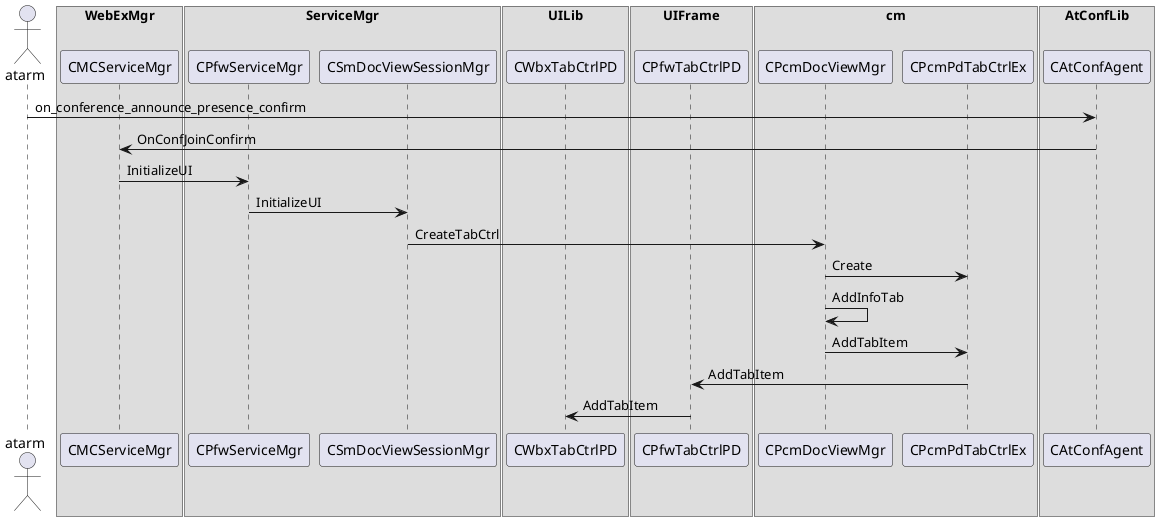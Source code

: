 @startuml


actor atarm



box "WebExMgr"

participant CMCServiceMgr

end box

box "ServiceMgr"

participant CPfwServiceMgr
participant CSmDocViewSessionMgr

end box

box "UILib"

participant "CWbxTabCtrlPD"

end box

box "UIFrame"

participant CPfwTabCtrlPD

end box

box "cm"

participant CPcmDocViewMgr
participant CPcmPdTabCtrlEx

end box

box "AtConfLib"

participant CAtConfAgent 

end box

atarm -> CAtConfAgent : on_conference_announce_presence_confirm
CAtConfAgent -> CMCServiceMgr : OnConfJoinConfirm
CMCServiceMgr -> CPfwServiceMgr : InitializeUI
CPfwServiceMgr -> CSmDocViewSessionMgr : InitializeUI
CSmDocViewSessionMgr -> CPcmDocViewMgr : CreateTabCtrl
CPcmDocViewMgr -> CPcmPdTabCtrlEx : Create
CPcmDocViewMgr -> CPcmDocViewMgr : AddInfoTab
CPcmDocViewMgr -> CPcmPdTabCtrlEx : AddTabItem
CPcmPdTabCtrlEx -> CPfwTabCtrlPD : AddTabItem
CPfwTabCtrlPD -> CWbxTabCtrlPD : AddTabItem

@enduml
